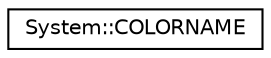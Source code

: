 digraph G
{
  edge [fontname="Helvetica",fontsize="10",labelfontname="Helvetica",labelfontsize="10"];
  node [fontname="Helvetica",fontsize="10",shape=record];
  rankdir="LR";
  Node1 [label="System::COLORNAME",height=0.2,width=0.4,color="black", fillcolor="white", style="filled",URL="$struct_system_1_1_c_o_l_o_r_n_a_m_e.html"];
}
